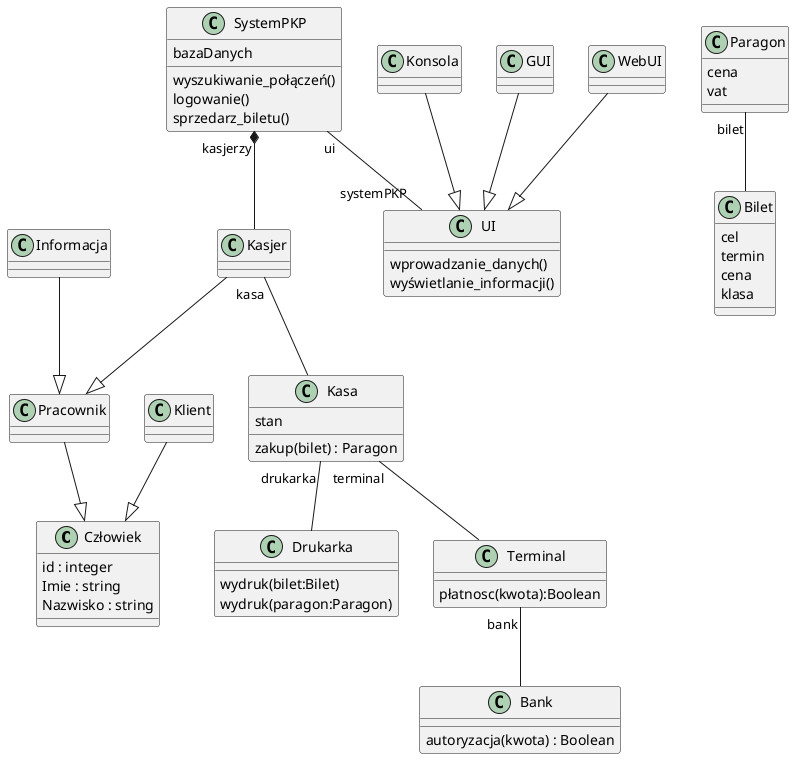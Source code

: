 @startuml

class Człowiek{
    id : integer
    Imie : string
    Nazwisko : string
}

class Pracownik{

}

class Klient{
   
}

class Informacja{

}

class Kasjer{

}

class Kasa{
    stan
    zakup(bilet) : Paragon 
}

class Bank{
    autoryzacja(kwota) : Boolean
}

class Bilet{
    cel 
    termin
    cena 
    klasa
}

class Paragon{
    cena
    vat
    'bilet : Bilet
}

class Drukarka{
    wydruk(bilet:Bilet)
    wydruk(paragon:Paragon)
}

class Terminal{
    płatnosc(kwota):Boolean
}

class UI {
     
    wprowadzanie_danych()
    wyświetlanie_informacji()
        
}

class Konsola{}
class GUI{}
class WebUI{}

class SystemPKP{
    bazaDanych
    wyszukiwanie_połączeń()
    'logowanie() : Pracownik
    logowanie()
    sprzedarz_biletu()
}

Pracownik --|> Człowiek
Klient --|> Człowiek
Informacja --|> Pracownik
Kasjer --|> Pracownik
Konsola --|> UI
GUI --|> UI
WebUI --|> UI


Paragon "bilet" -- Bilet
Kasa "drukarka" -- Drukarka
Kasjer "kasa" -- Kasa
Kasa "terminal" -- Terminal
Terminal "bank" -- Bank
SystemPKP "ui" -- "systemPKP" UI
SystemPKP "kasjerzy" *-- Kasjer

@enduml